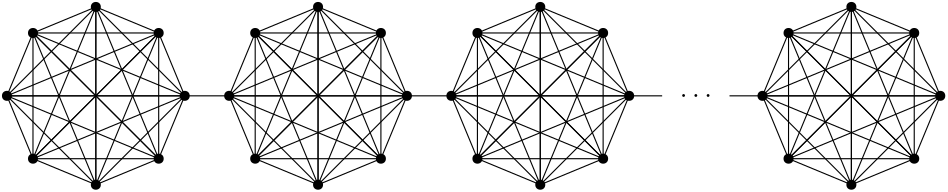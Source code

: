 <?xml version="1.0"?>
<!DOCTYPE ipe SYSTEM "ipe.dtd">
<ipe version="70206" creator="Ipe 7.2.7">
<info created="D:20161219125139" modified="D:20161219125139"/>
<ipestyle name="basic">
<symbol name="arrow/arc(spx)">
<path stroke="sym-stroke" fill="sym-stroke" pen="sym-pen">
0 0 m
-1 0.333 l
-1 -0.333 l
h
</path>
</symbol>
<symbol name="arrow/farc(spx)">
<path stroke="sym-stroke" fill="white" pen="sym-pen">
0 0 m
-1 0.333 l
-1 -0.333 l
h
</path>
</symbol>
<symbol name="arrow/ptarc(spx)">
<path stroke="sym-stroke" fill="sym-stroke" pen="sym-pen">
0 0 m
-1 0.333 l
-0.8 0 l
-1 -0.333 l
h
</path>
</symbol>
<symbol name="arrow/fptarc(spx)">
<path stroke="sym-stroke" fill="white" pen="sym-pen">
0 0 m
-1 0.333 l
-0.8 0 l
-1 -0.333 l
h
</path>
</symbol>
<symbol name="mark/circle(sx)" transformations="translations">
<path fill="sym-stroke">
0.6 0 0 0.6 0 0 e
0.4 0 0 0.4 0 0 e
</path>
</symbol>
<symbol name="mark/disk(sx)" transformations="translations">
<path fill="sym-stroke">
0.6 0 0 0.6 0 0 e
</path>
</symbol>
<symbol name="mark/fdisk(sfx)" transformations="translations">
<group>
<path fill="sym-fill">
0.5 0 0 0.5 0 0 e
</path>
<path fill="sym-stroke" fillrule="eofill">
0.6 0 0 0.6 0 0 e
0.4 0 0 0.4 0 0 e
</path>
</group>
</symbol>
<symbol name="mark/box(sx)" transformations="translations">
<path fill="sym-stroke" fillrule="eofill">
-0.6 -0.6 m
0.6 -0.6 l
0.6 0.6 l
-0.6 0.6 l
h
-0.4 -0.4 m
0.4 -0.4 l
0.4 0.4 l
-0.4 0.4 l
h
</path>
</symbol>
<symbol name="mark/square(sx)" transformations="translations">
<path fill="sym-stroke">
-0.6 -0.6 m
0.6 -0.6 l
0.6 0.6 l
-0.6 0.6 l
h
</path>
</symbol>
<symbol name="mark/fsquare(sfx)" transformations="translations">
<group>
<path fill="sym-fill">
-0.5 -0.5 m
0.5 -0.5 l
0.5 0.5 l
-0.5 0.5 l
h
</path>
<path fill="sym-stroke" fillrule="eofill">
-0.6 -0.6 m
0.6 -0.6 l
0.6 0.6 l
-0.6 0.6 l
h
-0.4 -0.4 m
0.4 -0.4 l
0.4 0.4 l
-0.4 0.4 l
h
</path>
</group>
</symbol>
<symbol name="mark/cross(sx)" transformations="translations">
<group>
<path fill="sym-stroke">
-0.43 -0.57 m
0.57 0.43 l
0.43 0.57 l
-0.57 -0.43 l
h
</path>
<path fill="sym-stroke">
-0.43 0.57 m
0.57 -0.43 l
0.43 -0.57 l
-0.57 0.43 l
h
</path>
</group>
</symbol>
<symbol name="arrow/fnormal(spx)">
<path stroke="sym-stroke" fill="white" pen="sym-pen">
0 0 m
-1 0.333 l
-1 -0.333 l
h
</path>
</symbol>
<symbol name="arrow/pointed(spx)">
<path stroke="sym-stroke" fill="sym-stroke" pen="sym-pen">
0 0 m
-1 0.333 l
-0.8 0 l
-1 -0.333 l
h
</path>
</symbol>
<symbol name="arrow/fpointed(spx)">
<path stroke="sym-stroke" fill="white" pen="sym-pen">
0 0 m
-1 0.333 l
-0.8 0 l
-1 -0.333 l
h
</path>
</symbol>
<symbol name="arrow/linear(spx)">
<path stroke="sym-stroke" pen="sym-pen">
-1 0.333 m
0 0 l
-1 -0.333 l
</path>
</symbol>
<symbol name="arrow/fdouble(spx)">
<path stroke="sym-stroke" fill="white" pen="sym-pen">
0 0 m
-1 0.333 l
-1 -0.333 l
h
-1 0 m
-2 0.333 l
-2 -0.333 l
h
</path>
</symbol>
<symbol name="arrow/double(spx)">
<path stroke="sym-stroke" fill="sym-stroke" pen="sym-pen">
0 0 m
-1 0.333 l
-1 -0.333 l
h
-1 0 m
-2 0.333 l
-2 -0.333 l
h
</path>
</symbol>
<pen name="heavier" value="0.8"/>
<pen name="fat" value="1.2"/>
<pen name="ultrafat" value="2"/>
<symbolsize name="large" value="5"/>
<symbolsize name="small" value="2"/>
<symbolsize name="tiny" value="1.1"/>
<arrowsize name="large" value="10"/>
<arrowsize name="small" value="5"/>
<arrowsize name="tiny" value="3"/>
<color name="red" value="1 0 0"/>
<color name="green" value="0 1 0"/>
<color name="blue" value="0 0 1"/>
<color name="yellow" value="1 1 0"/>
<color name="orange" value="1 0.647 0"/>
<color name="gold" value="1 0.843 0"/>
<color name="purple" value="0.627 0.125 0.941"/>
<color name="gray" value="0.745"/>
<color name="brown" value="0.647 0.165 0.165"/>
<color name="navy" value="0 0 0.502"/>
<color name="pink" value="1 0.753 0.796"/>
<color name="seagreen" value="0.18 0.545 0.341"/>
<color name="turquoise" value="0.251 0.878 0.816"/>
<color name="violet" value="0.933 0.51 0.933"/>
<color name="darkblue" value="0 0 0.545"/>
<color name="darkcyan" value="0 0.545 0.545"/>
<color name="darkgray" value="0.663"/>
<color name="darkgreen" value="0 0.392 0"/>
<color name="darkmagenta" value="0.545 0 0.545"/>
<color name="darkorange" value="1 0.549 0"/>
<color name="darkred" value="0.545 0 0"/>
<color name="lightblue" value="0.678 0.847 0.902"/>
<color name="lightcyan" value="0.878 1 1"/>
<color name="lightgray" value="0.827"/>
<color name="lightgreen" value="0.565 0.933 0.565"/>
<color name="lightyellow" value="1 1 0.878"/>
<dashstyle name="dashed" value="[4] 0"/>
<dashstyle name="dotted" value="[1 3] 0"/>
<dashstyle name="dash dotted" value="[4 2 1 2] 0"/>
<dashstyle name="dash dot dotted" value="[4 2 1 2 1 2] 0"/>
<textsize name="large" value="\large"/>
<textsize name="Large" value="\Large"/>
<textsize name="LARGE" value="\LARGE"/>
<textsize name="huge" value="\huge"/>
<textsize name="Huge" value="\Huge"/>
<textsize name="small" value="\small"/>
<textsize name="footnote" value="\footnotesize"/>
<textsize name="tiny" value="\tiny"/>
<textstyle name="center" begin="\begin{center}" end="\end{center}"/>
<textstyle name="itemize" begin="\begin{itemize}" end="\end{itemize}"/>
<textstyle name="item" begin="\begin{itemize}\item{}" end="\end{itemize}"/>
<gridsize name="4 pts" value="4"/>
<gridsize name="8 pts (~3 mm)" value="8"/>
<gridsize name="16 pts (~6 mm)" value="16"/>
<gridsize name="32 pts (~12 mm)" value="32"/>
<gridsize name="10 pts (~3.5 mm)" value="10"/>
<gridsize name="20 pts (~7 mm)" value="20"/>
<gridsize name="14 pts (~5 mm)" value="14"/>
<gridsize name="28 pts (~10 mm)" value="28"/>
<gridsize name="56 pts (~20 mm)" value="56"/>
<anglesize name="90 deg" value="90"/>
<anglesize name="60 deg" value="60"/>
<anglesize name="45 deg" value="45"/>
<anglesize name="30 deg" value="30"/>
<anglesize name="22.5 deg" value="22.5"/>
<opacity name="10%" value="0.1"/>
<opacity name="30%" value="0.3"/>
<opacity name="50%" value="0.5"/>
<opacity name="75%" value="0.75"/>
<tiling name="falling" angle="-60" step="4" width="1"/>
<tiling name="rising" angle="30" step="4" width="1"/>
</ipestyle>
<page>
<layer name="alpha"/>
<view layers="alpha" active="alpha"/>
<use layer="alpha" name="mark/disk(sx)" pos="128 672" size="normal" stroke="black"/>
<use name="mark/disk(sx)" pos="137.373 694.627" size="normal" stroke="black"/>
<use name="mark/disk(sx)" pos="160 704" size="normal" stroke="black"/>
<use name="mark/disk(sx)" pos="182.627 694.627" size="normal" stroke="black"/>
<use name="mark/disk(sx)" pos="192 672" size="normal" stroke="black"/>
<use name="mark/disk(sx)" pos="182.627 649.373" size="normal" stroke="black"/>
<use name="mark/disk(sx)" pos="160 640" size="normal" stroke="black"/>
<use name="mark/disk(sx)" pos="137.373 649.373" size="normal" stroke="black"/>
<group>
<path stroke="black">
128 672 m
137.373 694.627 l
</path>
<path stroke="black">
128 672 m
160 704 l
</path>
<path stroke="black">
128 672 m
182.627 694.627 l
</path>
<path stroke="black">
128 672 m
192 672 l
</path>
</group>
<group matrix="0.707107 0.707107 -0.707107 0.707107 522.039 83.6872">
<path stroke="black">
128 672 m
137.373 694.627 l
</path>
<path stroke="black">
128 672 m
160 704 l
</path>
<path stroke="black">
128 672 m
182.627 694.627 l
</path>
<path stroke="black">
128 672 m
192 672 l
</path>
</group>
<group matrix="0 1 -1 0 832 512">
<path stroke="black">
128 672 m
137.373 694.627 l
</path>
<path stroke="black">
128 672 m
160 704 l
</path>
<path stroke="black">
128 672 m
182.627 694.627 l
</path>
<path stroke="black">
128 672 m
192 672 l
</path>
</group>
<group matrix="-0.707107 0.707107 -0.707107 -0.707107 748.313 1034.04">
<path stroke="black">
128 672 m
137.373 694.627 l
</path>
<path stroke="black">
128 672 m
160 704 l
</path>
<path stroke="black">
128 672 m
182.627 694.627 l
</path>
<path stroke="black">
128 672 m
192 672 l
</path>
</group>
<group matrix="-1 0 -0 -1 320 1344">
<path stroke="black">
128 672 m
137.373 694.627 l
</path>
<path stroke="black">
128 672 m
160 704 l
</path>
<path stroke="black">
128 672 m
182.627 694.627 l
</path>
<path stroke="black">
128 672 m
192 672 l
</path>
</group>
<group matrix="-0.707107 -0.707107 0.707107 -0.707107 -202.039 1260.31">
<path stroke="black">
128 672 m
137.373 694.627 l
</path>
<path stroke="black">
128 672 m
160 704 l
</path>
<path stroke="black">
128 672 m
182.627 694.627 l
</path>
<path stroke="black">
128 672 m
192 672 l
</path>
</group>
<group matrix="-0 -1 1 -0 -512 832">
<path stroke="black">
128 672 m
137.373 694.627 l
</path>
<path stroke="black">
128 672 m
160 704 l
</path>
<path stroke="black">
128 672 m
182.627 694.627 l
</path>
<path stroke="black">
128 672 m
192 672 l
</path>
</group>
<group matrix="0.707107 -0.707107 0.707107 0.707107 -428.312 309.961">
<path stroke="black">
128 672 m
137.373 694.627 l
</path>
<path stroke="black">
128 672 m
160 704 l
</path>
<path stroke="black">
128 672 m
182.627 694.627 l
</path>
<path stroke="black">
128 672 m
192 672 l
</path>
</group>
<use matrix="1 0 0 1 79.999 0" name="mark/disk(sx)" pos="128 672" size="normal" stroke="black"/>
<use matrix="1 0 0 1 79.999 0" name="mark/disk(sx)" pos="137.373 694.627" size="normal" stroke="black"/>
<use matrix="1 0 0 1 79.999 0" name="mark/disk(sx)" pos="160 704" size="normal" stroke="black"/>
<use matrix="1 0 0 1 79.999 0" name="mark/disk(sx)" pos="182.627 694.627" size="normal" stroke="black"/>
<use matrix="1 0 0 1 79.999 0" name="mark/disk(sx)" pos="192 672" size="normal" stroke="black"/>
<use matrix="1 0 0 1 79.999 0" name="mark/disk(sx)" pos="182.627 649.373" size="normal" stroke="black"/>
<use matrix="1 0 0 1 79.999 0" name="mark/disk(sx)" pos="160 640" size="normal" stroke="black"/>
<use matrix="1 0 0 1 79.999 0" name="mark/disk(sx)" pos="137.373 649.373" size="normal" stroke="black"/>
<group matrix="1 0 0 1 79.999 0">
<path stroke="black">
128 672 m
137.373 694.627 l
</path>
<path stroke="black">
128 672 m
160 704 l
</path>
<path stroke="black">
128 672 m
182.627 694.627 l
</path>
<path stroke="black">
128 672 m
192 672 l
</path>
</group>
<group matrix="0.707107 0.707107 -0.707107 0.707107 602.038 83.6872">
<path stroke="black">
128 672 m
137.373 694.627 l
</path>
<path stroke="black">
128 672 m
160 704 l
</path>
<path stroke="black">
128 672 m
182.627 694.627 l
</path>
<path stroke="black">
128 672 m
192 672 l
</path>
</group>
<group matrix="0 1 -1 0 911.999 512">
<path stroke="black">
128 672 m
137.373 694.627 l
</path>
<path stroke="black">
128 672 m
160 704 l
</path>
<path stroke="black">
128 672 m
182.627 694.627 l
</path>
<path stroke="black">
128 672 m
192 672 l
</path>
</group>
<group matrix="-0.707107 0.707107 -0.707107 -0.707107 828.312 1034.04">
<path stroke="black">
128 672 m
137.373 694.627 l
</path>
<path stroke="black">
128 672 m
160 704 l
</path>
<path stroke="black">
128 672 m
182.627 694.627 l
</path>
<path stroke="black">
128 672 m
192 672 l
</path>
</group>
<group matrix="-1 0 0 -1 399.999 1344">
<path stroke="black">
128 672 m
137.373 694.627 l
</path>
<path stroke="black">
128 672 m
160 704 l
</path>
<path stroke="black">
128 672 m
182.627 694.627 l
</path>
<path stroke="black">
128 672 m
192 672 l
</path>
</group>
<group matrix="-0.707107 -0.707107 0.707107 -0.707107 -122.04 1260.31">
<path stroke="black">
128 672 m
137.373 694.627 l
</path>
<path stroke="black">
128 672 m
160 704 l
</path>
<path stroke="black">
128 672 m
182.627 694.627 l
</path>
<path stroke="black">
128 672 m
192 672 l
</path>
</group>
<group matrix="0 -1 1 0 -432.001 832">
<path stroke="black">
128 672 m
137.373 694.627 l
</path>
<path stroke="black">
128 672 m
160 704 l
</path>
<path stroke="black">
128 672 m
182.627 694.627 l
</path>
<path stroke="black">
128 672 m
192 672 l
</path>
</group>
<group matrix="0.707107 -0.707107 0.707107 0.707107 -348.313 309.961">
<path stroke="black">
128 672 m
137.373 694.627 l
</path>
<path stroke="black">
128 672 m
160 704 l
</path>
<path stroke="black">
128 672 m
182.627 694.627 l
</path>
<path stroke="black">
128 672 m
192 672 l
</path>
</group>
<use matrix="1 0 0 1 159.999 0" name="mark/disk(sx)" pos="128 672" size="normal" stroke="black"/>
<use matrix="1 0 0 1 159.999 0" name="mark/disk(sx)" pos="137.373 694.627" size="normal" stroke="black"/>
<use matrix="1 0 0 1 159.999 0" name="mark/disk(sx)" pos="160 704" size="normal" stroke="black"/>
<use matrix="1 0 0 1 159.999 0" name="mark/disk(sx)" pos="182.627 694.627" size="normal" stroke="black"/>
<use matrix="1 0 0 1 159.999 0" name="mark/disk(sx)" pos="192 672" size="normal" stroke="black"/>
<use matrix="1 0 0 1 159.999 0" name="mark/disk(sx)" pos="182.627 649.373" size="normal" stroke="black"/>
<use matrix="1 0 0 1 159.999 0" name="mark/disk(sx)" pos="160 640" size="normal" stroke="black"/>
<use matrix="1 0 0 1 159.999 0" name="mark/disk(sx)" pos="137.373 649.373" size="normal" stroke="black"/>
<group matrix="1 0 0 1 159.999 0">
<path stroke="black">
128 672 m
137.373 694.627 l
</path>
<path stroke="black">
128 672 m
160 704 l
</path>
<path stroke="black">
128 672 m
182.627 694.627 l
</path>
<path stroke="black">
128 672 m
192 672 l
</path>
</group>
<group matrix="0.707107 0.707107 -0.707107 0.707107 682.038 83.6872">
<path stroke="black">
128 672 m
137.373 694.627 l
</path>
<path stroke="black">
128 672 m
160 704 l
</path>
<path stroke="black">
128 672 m
182.627 694.627 l
</path>
<path stroke="black">
128 672 m
192 672 l
</path>
</group>
<group matrix="0 1 -1 0 991.999 512">
<path stroke="black">
128 672 m
137.373 694.627 l
</path>
<path stroke="black">
128 672 m
160 704 l
</path>
<path stroke="black">
128 672 m
182.627 694.627 l
</path>
<path stroke="black">
128 672 m
192 672 l
</path>
</group>
<group matrix="-0.707107 0.707107 -0.707107 -0.707107 908.312 1034.04">
<path stroke="black">
128 672 m
137.373 694.627 l
</path>
<path stroke="black">
128 672 m
160 704 l
</path>
<path stroke="black">
128 672 m
182.627 694.627 l
</path>
<path stroke="black">
128 672 m
192 672 l
</path>
</group>
<group matrix="-1 0 0 -1 479.999 1344">
<path stroke="black">
128 672 m
137.373 694.627 l
</path>
<path stroke="black">
128 672 m
160 704 l
</path>
<path stroke="black">
128 672 m
182.627 694.627 l
</path>
<path stroke="black">
128 672 m
192 672 l
</path>
</group>
<group matrix="-0.707107 -0.707107 0.707107 -0.707107 -42.04 1260.31">
<path stroke="black">
128 672 m
137.373 694.627 l
</path>
<path stroke="black">
128 672 m
160 704 l
</path>
<path stroke="black">
128 672 m
182.627 694.627 l
</path>
<path stroke="black">
128 672 m
192 672 l
</path>
</group>
<group matrix="0 -1 1 0 -352.001 832">
<path stroke="black">
128 672 m
137.373 694.627 l
</path>
<path stroke="black">
128 672 m
160 704 l
</path>
<path stroke="black">
128 672 m
182.627 694.627 l
</path>
<path stroke="black">
128 672 m
192 672 l
</path>
</group>
<group matrix="0.707107 -0.707107 0.707107 0.707107 -268.313 309.961">
<path stroke="black">
128 672 m
137.373 694.627 l
</path>
<path stroke="black">
128 672 m
160 704 l
</path>
<path stroke="black">
128 672 m
182.627 694.627 l
</path>
<path stroke="black">
128 672 m
192 672 l
</path>
</group>
<use matrix="1 0 0 1 271.999 0" name="mark/disk(sx)" pos="128 672" size="normal" stroke="black"/>
<use matrix="1 0 0 1 271.999 0" name="mark/disk(sx)" pos="137.373 694.627" size="normal" stroke="black"/>
<use matrix="1 0 0 1 271.999 0" name="mark/disk(sx)" pos="160 704" size="normal" stroke="black"/>
<use matrix="1 0 0 1 271.999 0" name="mark/disk(sx)" pos="182.627 694.627" size="normal" stroke="black"/>
<use matrix="1 0 0 1 271.999 0" name="mark/disk(sx)" pos="192 672" size="normal" stroke="black"/>
<use matrix="1 0 0 1 271.999 0" name="mark/disk(sx)" pos="182.627 649.373" size="normal" stroke="black"/>
<use matrix="1 0 0 1 271.999 0" name="mark/disk(sx)" pos="160 640" size="normal" stroke="black"/>
<use matrix="1 0 0 1 271.999 0" name="mark/disk(sx)" pos="137.373 649.373" size="normal" stroke="black"/>
<group matrix="1 0 0 1 271.999 0">
<path stroke="black">
128 672 m
137.373 694.627 l
</path>
<path stroke="black">
128 672 m
160 704 l
</path>
<path stroke="black">
128 672 m
182.627 694.627 l
</path>
<path stroke="black">
128 672 m
192 672 l
</path>
</group>
<group matrix="0.707107 0.707107 -0.707107 0.707107 794.038 83.6872">
<path stroke="black">
128 672 m
137.373 694.627 l
</path>
<path stroke="black">
128 672 m
160 704 l
</path>
<path stroke="black">
128 672 m
182.627 694.627 l
</path>
<path stroke="black">
128 672 m
192 672 l
</path>
</group>
<group matrix="0 1 -1 0 1104 512">
<path stroke="black">
128 672 m
137.373 694.627 l
</path>
<path stroke="black">
128 672 m
160 704 l
</path>
<path stroke="black">
128 672 m
182.627 694.627 l
</path>
<path stroke="black">
128 672 m
192 672 l
</path>
</group>
<group matrix="-0.707107 0.707107 -0.707107 -0.707107 1020.31 1034.04">
<path stroke="black">
128 672 m
137.373 694.627 l
</path>
<path stroke="black">
128 672 m
160 704 l
</path>
<path stroke="black">
128 672 m
182.627 694.627 l
</path>
<path stroke="black">
128 672 m
192 672 l
</path>
</group>
<group matrix="-1 0 0 -1 591.999 1344">
<path stroke="black">
128 672 m
137.373 694.627 l
</path>
<path stroke="black">
128 672 m
160 704 l
</path>
<path stroke="black">
128 672 m
182.627 694.627 l
</path>
<path stroke="black">
128 672 m
192 672 l
</path>
</group>
<group matrix="-0.707107 -0.707107 0.707107 -0.707107 69.96 1260.31">
<path stroke="black">
128 672 m
137.373 694.627 l
</path>
<path stroke="black">
128 672 m
160 704 l
</path>
<path stroke="black">
128 672 m
182.627 694.627 l
</path>
<path stroke="black">
128 672 m
192 672 l
</path>
</group>
<group matrix="0 -1 1 0 -240.001 832">
<path stroke="black">
128 672 m
137.373 694.627 l
</path>
<path stroke="black">
128 672 m
160 704 l
</path>
<path stroke="black">
128 672 m
182.627 694.627 l
</path>
<path stroke="black">
128 672 m
192 672 l
</path>
</group>
<group matrix="0.707107 -0.707107 0.707107 0.707107 -156.313 309.961">
<path stroke="black">
128 672 m
137.373 694.627 l
</path>
<path stroke="black">
128 672 m
160 704 l
</path>
<path stroke="black">
128 672 m
182.627 694.627 l
</path>
<path stroke="black">
128 672 m
192 672 l
</path>
</group>
<text matrix="1 0 0 1 8 0" transformations="translations" pos="368 672" stroke="black" type="label" width="11.623" height="4.428" depth="0" halign="center" valign="center" style="math">\cdots</text>
<path stroke="black">
192 672 m
208 672 l
</path>
<path stroke="black">
271.999 672 m
288 672.001 l
</path>
<path stroke="black">
351.998 671.997 m
363.875 671.997 l
</path>
<path matrix="1 0 0 1 36.1248 0.003224" stroke="black">
351.998 671.997 m
363.875 671.997 l
</path>
</page>
</ipe>
